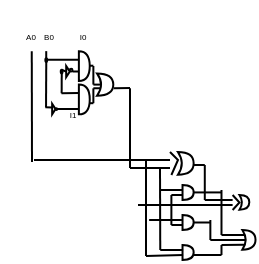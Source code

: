 <mxfile version="24.2.5" type="github">
  <diagram name="Page-1" id="In85jW52RPiKe74jdPwK">
    <mxGraphModel dx="-280" dy="138" grid="1" gridSize="4" guides="1" tooltips="1" connect="1" arrows="1" fold="1" page="0" pageScale="1" pageWidth="850" pageHeight="1100" math="0" shadow="0">
      <root>
        <mxCell id="0" />
        <mxCell id="1" parent="0" />
        <mxCell id="Evjc7r1YxapPS2aua9tE-177" value="" style="endArrow=none;html=1;rounded=0;exitX=1.024;exitY=0.659;exitDx=0;exitDy=0;exitPerimeter=0;" edge="1" parent="1" source="Evjc7r1YxapPS2aua9tE-18">
          <mxGeometry width="50" height="50" relative="1" as="geometry">
            <mxPoint x="751.651" y="50.42" as="sourcePoint" />
            <mxPoint x="760" y="52" as="targetPoint" />
          </mxGeometry>
        </mxCell>
        <mxCell id="Evjc7r1YxapPS2aua9tE-178" value="" style="endArrow=none;html=1;rounded=0;" edge="1" parent="1">
          <mxGeometry width="50" height="50" relative="1" as="geometry">
            <mxPoint x="760" y="52.18" as="sourcePoint" />
            <mxPoint x="760" y="92" as="targetPoint" />
          </mxGeometry>
        </mxCell>
        <mxCell id="Evjc7r1YxapPS2aua9tE-7" value="" style="endArrow=none;html=1;rounded=0;exitX=1;exitY=0.5;exitDx=0;exitDy=0;entryX=-0.036;entryY=0.819;entryDx=0;entryDy=0;entryPerimeter=0;" edge="1" parent="1" source="Evjc7r1YxapPS2aua9tE-30" target="Evjc7r1YxapPS2aua9tE-2">
          <mxGeometry width="50" height="50" relative="1" as="geometry">
            <mxPoint x="721.075" y="61.667" as="sourcePoint" />
            <mxPoint x="734.438" y="61.461" as="targetPoint" />
          </mxGeometry>
        </mxCell>
        <mxCell id="Evjc7r1YxapPS2aua9tE-34" value="" style="endArrow=none;html=1;rounded=0;entryX=0.021;entryY=0.341;entryDx=0;entryDy=0;entryPerimeter=0;" edge="1" parent="1" target="Evjc7r1YxapPS2aua9tE-28">
          <mxGeometry width="50" height="50" relative="1" as="geometry">
            <mxPoint x="717.677" y="61.667" as="sourcePoint" />
            <mxPoint x="721.075" y="54.642" as="targetPoint" />
          </mxGeometry>
        </mxCell>
        <mxCell id="Evjc7r1YxapPS2aua9tE-1" value="" style="shape=or;whiteSpace=wrap;html=1;container=0;" vertex="1" parent="1">
          <mxGeometry x="734.438" y="33.566" width="5.436" height="14.877" as="geometry" />
        </mxCell>
        <mxCell id="Evjc7r1YxapPS2aua9tE-2" value="" style="shape=or;whiteSpace=wrap;html=1;container=0;" vertex="1" parent="1">
          <mxGeometry x="734.438" y="50.303" width="5.436" height="14.877" as="geometry" />
        </mxCell>
        <mxCell id="Evjc7r1YxapPS2aua9tE-5" value="" style="endArrow=none;html=1;rounded=0;entryX=-0.021;entryY=0.293;entryDx=0;entryDy=0;entryPerimeter=0;" edge="1" parent="1" target="Evjc7r1YxapPS2aua9tE-1">
          <mxGeometry width="50" height="50" relative="1" as="geometry">
            <mxPoint x="718.581" y="37.904" as="sourcePoint" />
            <mxPoint x="735.341" y="38.11" as="targetPoint" />
          </mxGeometry>
        </mxCell>
        <mxCell id="Evjc7r1YxapPS2aua9tE-8" value="" style="triangle;whiteSpace=wrap;html=1;container=0;" vertex="1" parent="1">
          <mxGeometry x="728.096" y="41.004" width="1.812" height="5.579" as="geometry" />
        </mxCell>
        <mxCell id="Evjc7r1YxapPS2aua9tE-9" value="" style="ellipse;whiteSpace=wrap;html=1;aspect=fixed;container=0;" vertex="1" parent="1">
          <mxGeometry x="729.908" y="42.399" width="1.34" height="1.34" as="geometry" />
        </mxCell>
        <mxCell id="Evjc7r1YxapPS2aua9tE-12" value="" style="endArrow=none;html=1;rounded=0;entryX=0;entryY=0.5;entryDx=0;entryDy=0;" edge="1" parent="1" source="Evjc7r1YxapPS2aua9tE-15" target="Evjc7r1YxapPS2aua9tE-8">
          <mxGeometry width="50" height="50" relative="1" as="geometry">
            <mxPoint x="724.472" y="43.794" as="sourcePoint" />
            <mxPoint x="728.096" y="42.399" as="targetPoint" />
            <Array as="points">
              <mxPoint x="727.19" y="43.794" />
            </Array>
          </mxGeometry>
        </mxCell>
        <mxCell id="Evjc7r1YxapPS2aua9tE-13" value="" style="endArrow=none;html=1;rounded=0;entryX=0;entryY=0.681;entryDx=0;entryDy=0;entryPerimeter=0;" edge="1" parent="1" target="Evjc7r1YxapPS2aua9tE-1">
          <mxGeometry width="50" height="50" relative="1" as="geometry">
            <mxPoint x="731.267" y="43.701" as="sourcePoint" />
            <mxPoint x="734.438" y="43.794" as="targetPoint" />
          </mxGeometry>
        </mxCell>
        <mxCell id="Evjc7r1YxapPS2aua9tE-14" value="" style="endArrow=none;html=1;rounded=0;" edge="1" parent="1" source="Evjc7r1YxapPS2aua9tE-15">
          <mxGeometry width="50" height="50" relative="1" as="geometry">
            <mxPoint x="726.284" y="54.022" as="sourcePoint" />
            <mxPoint x="726.284" y="42.864" as="targetPoint" />
          </mxGeometry>
        </mxCell>
        <mxCell id="Evjc7r1YxapPS2aua9tE-16" value="" style="endArrow=none;html=1;rounded=0;" edge="1" parent="1">
          <mxGeometry width="50" height="50" relative="1" as="geometry">
            <mxPoint x="725.831" y="54.642" as="sourcePoint" />
            <mxPoint x="725.871" y="44.724" as="targetPoint" />
          </mxGeometry>
        </mxCell>
        <mxCell id="Evjc7r1YxapPS2aua9tE-17" value="" style="endArrow=none;html=1;rounded=0;entryX=0;entryY=0.5;entryDx=0;entryDy=0;" edge="1" parent="1" target="Evjc7r1YxapPS2aua9tE-15">
          <mxGeometry width="50" height="50" relative="1" as="geometry">
            <mxPoint x="724.472" y="43.752" as="sourcePoint" />
            <mxPoint x="728.096" y="43.794" as="targetPoint" />
            <Array as="points" />
          </mxGeometry>
        </mxCell>
        <mxCell id="Evjc7r1YxapPS2aua9tE-15" value="" style="ellipse;whiteSpace=wrap;html=1;gradientColor=#000000;container=0;" vertex="1" parent="1">
          <mxGeometry x="725.378" y="42.864" width="0.906" height="1.86" as="geometry" />
        </mxCell>
        <mxCell id="Evjc7r1YxapPS2aua9tE-18" value="" style="shape=xor;whiteSpace=wrap;html=1;container=0;" vertex="1" parent="1">
          <mxGeometry x="743.497" y="44.724" width="8.154" height="11.158" as="geometry" />
        </mxCell>
        <mxCell id="Evjc7r1YxapPS2aua9tE-20" value="" style="endArrow=none;html=1;rounded=0;" edge="1" parent="1">
          <mxGeometry width="50" height="50" relative="1" as="geometry">
            <mxPoint x="739.873" y="59.601" as="sourcePoint" />
            <mxPoint x="741.685" y="59.601" as="targetPoint" />
          </mxGeometry>
        </mxCell>
        <mxCell id="Evjc7r1YxapPS2aua9tE-21" value="" style="endArrow=none;html=1;rounded=0;" edge="1" parent="1">
          <mxGeometry width="50" height="50" relative="1" as="geometry">
            <mxPoint x="739.873" y="40.855" as="sourcePoint" />
            <mxPoint x="741.685" y="40.855" as="targetPoint" />
          </mxGeometry>
        </mxCell>
        <mxCell id="Evjc7r1YxapPS2aua9tE-22" value="" style="endArrow=none;html=1;rounded=0;" edge="1" parent="1">
          <mxGeometry width="50" height="50" relative="1" as="geometry">
            <mxPoint x="741.685" y="50.303" as="sourcePoint" />
            <mxPoint x="741.685" y="41.004" as="targetPoint" />
          </mxGeometry>
        </mxCell>
        <mxCell id="Evjc7r1YxapPS2aua9tE-23" value="" style="endArrow=none;html=1;rounded=0;" edge="1" parent="1">
          <mxGeometry width="50" height="50" relative="1" as="geometry">
            <mxPoint x="741.685" y="59.601" as="sourcePoint" />
            <mxPoint x="741.685" y="52.162" as="targetPoint" />
          </mxGeometry>
        </mxCell>
        <mxCell id="Evjc7r1YxapPS2aua9tE-24" value="" style="endArrow=none;html=1;rounded=0;entryX=0.25;entryY=0.5;entryDx=0;entryDy=0;entryPerimeter=0;" edge="1" parent="1" target="Evjc7r1YxapPS2aua9tE-18">
          <mxGeometry width="50" height="50" relative="1" as="geometry">
            <mxPoint x="741.685" y="50.303" as="sourcePoint" />
            <mxPoint x="745.544" y="48.443" as="targetPoint" />
          </mxGeometry>
        </mxCell>
        <mxCell id="Evjc7r1YxapPS2aua9tE-25" value="" style="endArrow=none;html=1;rounded=0;entryX=0.226;entryY=0.665;entryDx=0;entryDy=0;entryPerimeter=0;" edge="1" parent="1" target="Evjc7r1YxapPS2aua9tE-18">
          <mxGeometry width="50" height="50" relative="1" as="geometry">
            <mxPoint x="741.685" y="52.162" as="sourcePoint" />
            <mxPoint x="745.581" y="52.162" as="targetPoint" />
          </mxGeometry>
        </mxCell>
        <mxCell id="Evjc7r1YxapPS2aua9tE-39" value="" style="endArrow=none;html=1;rounded=0;" edge="1" parent="1" target="Evjc7r1YxapPS2aua9tE-38">
          <mxGeometry width="50" height="50" relative="1" as="geometry">
            <mxPoint x="718.017" y="61.667" as="sourcePoint" />
            <mxPoint x="717.677" y="33.566" as="targetPoint" />
          </mxGeometry>
        </mxCell>
        <mxCell id="Evjc7r1YxapPS2aua9tE-38" value="" style="ellipse;whiteSpace=wrap;html=1;gradientColor=#000000;container=0;" vertex="1" parent="1">
          <mxGeometry x="717.676" y="37.078" width="0.906" height="1.86" as="geometry" />
        </mxCell>
        <mxCell id="Evjc7r1YxapPS2aua9tE-40" value="" style="endArrow=none;html=1;rounded=0;entryX=-0.028;entryY=0.285;entryDx=0;entryDy=0;entryPerimeter=0;" edge="1" parent="1" target="Evjc7r1YxapPS2aua9tE-2">
          <mxGeometry width="50" height="50" relative="1" as="geometry">
            <mxPoint x="725.726" y="54.642" as="sourcePoint" />
            <mxPoint x="735.447" y="54.483" as="targetPoint" />
          </mxGeometry>
        </mxCell>
        <mxCell id="Evjc7r1YxapPS2aua9tE-41" value="&lt;font style=&quot;font-size: 4px;&quot;&gt;I1&lt;/font&gt;" style="text;html=1;align=center;verticalAlign=middle;resizable=0;points=[];autosize=1;strokeColor=none;fillColor=none;container=0;" vertex="1" parent="1">
          <mxGeometry x="715.575" y="47.524" width="30" height="30" as="geometry" />
        </mxCell>
        <mxCell id="Evjc7r1YxapPS2aua9tE-43" value="" style="endArrow=none;html=1;rounded=0;" edge="1" parent="1">
          <mxGeometry width="50" height="50" relative="1" as="geometry">
            <mxPoint x="718.112" y="37.078" as="sourcePoint" />
            <mxPoint x="718.112" y="33.566" as="targetPoint" />
            <Array as="points">
              <mxPoint x="718.112" y="37.078" />
            </Array>
          </mxGeometry>
        </mxCell>
        <mxCell id="Evjc7r1YxapPS2aua9tE-28" value="" style="triangle;whiteSpace=wrap;html=1;container=0;" vertex="1" parent="1">
          <mxGeometry x="721.075" y="59.911" width="1.699" height="5.269" as="geometry" />
        </mxCell>
        <mxCell id="Evjc7r1YxapPS2aua9tE-30" value="" style="ellipse;whiteSpace=wrap;html=1;aspect=fixed;container=0;" vertex="1" parent="1">
          <mxGeometry x="722.773" y="62.106" width="0.837" height="0.837" as="geometry" />
        </mxCell>
        <mxCell id="Evjc7r1YxapPS2aua9tE-179" value="&lt;font style=&quot;font-size: 4px;&quot;&gt;I0&lt;/font&gt;" style="text;html=1;align=center;verticalAlign=middle;resizable=0;points=[];autosize=1;strokeColor=none;fillColor=none;container=0;" vertex="1" parent="1">
          <mxGeometry x="721.074" y="8.943" width="30" height="30" as="geometry" />
        </mxCell>
        <mxCell id="Evjc7r1YxapPS2aua9tE-182" value="" style="endArrow=none;html=1;rounded=0;" edge="1" parent="1">
          <mxGeometry width="50" height="50" relative="1" as="geometry">
            <mxPoint x="711" y="89" as="sourcePoint" />
            <mxPoint x="710.881" y="33.564" as="targetPoint" />
          </mxGeometry>
        </mxCell>
        <mxCell id="Evjc7r1YxapPS2aua9tE-185" value="&lt;span style=&quot;font-size: 4px;&quot;&gt;A0&lt;/span&gt;" style="text;html=1;align=center;verticalAlign=middle;resizable=0;points=[];autosize=1;strokeColor=none;fillColor=none;container=0;" vertex="1" parent="1">
          <mxGeometry x="695.38" y="8.94" width="30" height="30" as="geometry" />
        </mxCell>
        <mxCell id="Evjc7r1YxapPS2aua9tE-186" value="&lt;span style=&quot;font-size: 4px;&quot;&gt;B0&lt;/span&gt;" style="text;html=1;align=center;verticalAlign=middle;resizable=0;points=[];autosize=1;strokeColor=none;fillColor=none;container=0;" vertex="1" parent="1">
          <mxGeometry x="704.442" y="8.94" width="30" height="30" as="geometry" />
        </mxCell>
        <mxCell id="Evjc7r1YxapPS2aua9tE-195" value="" style="group" vertex="1" connectable="0" parent="1">
          <mxGeometry x="764" y="88" width="58.76" height="50" as="geometry" />
        </mxCell>
        <mxCell id="Evjc7r1YxapPS2aua9tE-140" value="" style="shape=or;whiteSpace=wrap;html=1;container=0;" vertex="1" parent="Evjc7r1YxapPS2aua9tE-195">
          <mxGeometry x="22.263" y="12.5" width="5.566" height="7.5" as="geometry" />
        </mxCell>
        <mxCell id="Evjc7r1YxapPS2aua9tE-141" value="" style="shape=or;whiteSpace=wrap;html=1;container=0;" vertex="1" parent="Evjc7r1YxapPS2aua9tE-195">
          <mxGeometry x="22.263" y="27.5" width="5.566" height="7.5" as="geometry" />
        </mxCell>
        <mxCell id="Evjc7r1YxapPS2aua9tE-142" value="" style="shape=or;whiteSpace=wrap;html=1;container=0;" vertex="1" parent="Evjc7r1YxapPS2aua9tE-195">
          <mxGeometry x="22.263" y="42.5" width="5.566" height="7.5" as="geometry" />
        </mxCell>
        <mxCell id="Evjc7r1YxapPS2aua9tE-144" value="" style="endArrow=none;html=1;rounded=0;" edge="1" parent="Evjc7r1YxapPS2aua9tE-195">
          <mxGeometry width="50" height="50" relative="1" as="geometry">
            <mxPoint x="4" y="48" as="sourcePoint" />
            <mxPoint x="4" as="targetPoint" />
          </mxGeometry>
        </mxCell>
        <mxCell id="Evjc7r1YxapPS2aua9tE-145" value="" style="endArrow=none;html=1;rounded=0;entryX=0.047;entryY=0.666;entryDx=0;entryDy=0;entryPerimeter=0;" edge="1" parent="Evjc7r1YxapPS2aua9tE-195" target="Evjc7r1YxapPS2aua9tE-142">
          <mxGeometry width="50" height="50" relative="1" as="geometry">
            <mxPoint x="4" y="48" as="sourcePoint" />
            <mxPoint x="19.48" y="35.0" as="targetPoint" />
          </mxGeometry>
        </mxCell>
        <mxCell id="Evjc7r1YxapPS2aua9tE-146" value="" style="endArrow=none;html=1;rounded=0;" edge="1" parent="Evjc7r1YxapPS2aua9tE-195">
          <mxGeometry width="50" height="50" relative="1" as="geometry">
            <mxPoint x="11.131" y="45.0" as="sourcePoint" />
            <mxPoint x="11" y="4" as="targetPoint" />
          </mxGeometry>
        </mxCell>
        <mxCell id="Evjc7r1YxapPS2aua9tE-150" value="" style="endArrow=none;html=1;rounded=0;entryX=-0.051;entryY=0.328;entryDx=0;entryDy=0;entryPerimeter=0;" edge="1" parent="Evjc7r1YxapPS2aua9tE-195" target="Evjc7r1YxapPS2aua9tE-141">
          <mxGeometry width="50" height="50" relative="1" as="geometry">
            <mxPoint x="5.566" y="30.0" as="sourcePoint" />
            <mxPoint x="27.829" y="17.5" as="targetPoint" />
          </mxGeometry>
        </mxCell>
        <mxCell id="Evjc7r1YxapPS2aua9tE-154" value="" style="endArrow=none;html=1;rounded=0;entryX=0.05;entryY=0.329;entryDx=0;entryDy=0;entryPerimeter=0;" edge="1" parent="Evjc7r1YxapPS2aua9tE-195" target="Evjc7r1YxapPS2aua9tE-142">
          <mxGeometry width="50" height="50" relative="1" as="geometry">
            <mxPoint x="11.131" y="45.0" as="sourcePoint" />
            <mxPoint x="25.046" y="32.5" as="targetPoint" />
          </mxGeometry>
        </mxCell>
        <mxCell id="Evjc7r1YxapPS2aua9tE-155" value="" style="endArrow=none;html=1;rounded=0;" edge="1" parent="Evjc7r1YxapPS2aua9tE-195">
          <mxGeometry width="50" height="50" relative="1" as="geometry">
            <mxPoint x="11.131" y="15.0" as="sourcePoint" />
            <mxPoint x="22.263" y="15.0" as="targetPoint" />
          </mxGeometry>
        </mxCell>
        <mxCell id="Evjc7r1YxapPS2aua9tE-156" value="" style="endArrow=none;html=1;rounded=0;" edge="1" parent="Evjc7r1YxapPS2aua9tE-195">
          <mxGeometry width="50" height="50" relative="1" as="geometry">
            <mxPoint x="25.046" y="2.5" as="sourcePoint" />
            <mxPoint x="33.394" y="2.5" as="targetPoint" />
          </mxGeometry>
        </mxCell>
        <mxCell id="Evjc7r1YxapPS2aua9tE-157" value="" style="endArrow=none;html=1;rounded=0;" edge="1" parent="Evjc7r1YxapPS2aua9tE-195">
          <mxGeometry width="50" height="50" relative="1" as="geometry">
            <mxPoint y="22.5" as="sourcePoint" />
            <mxPoint x="47.309" y="22.5" as="targetPoint" />
          </mxGeometry>
        </mxCell>
        <mxCell id="Evjc7r1YxapPS2aua9tE-158" value="" style="endArrow=none;html=1;rounded=0;" edge="1" parent="Evjc7r1YxapPS2aua9tE-195">
          <mxGeometry width="50" height="50" relative="1" as="geometry">
            <mxPoint x="16.697" y="32.5" as="sourcePoint" />
            <mxPoint x="16.697" y="17.5" as="targetPoint" />
            <Array as="points">
              <mxPoint x="16.697" y="20.0" />
            </Array>
          </mxGeometry>
        </mxCell>
        <mxCell id="Evjc7r1YxapPS2aua9tE-159" value="" style="endArrow=none;html=1;rounded=0;" edge="1" parent="Evjc7r1YxapPS2aua9tE-195">
          <mxGeometry width="50" height="50" relative="1" as="geometry">
            <mxPoint x="16.697" y="17.5" as="sourcePoint" />
            <mxPoint x="22.263" y="17.5" as="targetPoint" />
          </mxGeometry>
        </mxCell>
        <mxCell id="Evjc7r1YxapPS2aua9tE-160" value="" style="endArrow=none;html=1;rounded=0;" edge="1" parent="Evjc7r1YxapPS2aua9tE-195">
          <mxGeometry width="50" height="50" relative="1" as="geometry">
            <mxPoint x="16.697" y="32.5" as="sourcePoint" />
            <mxPoint x="22.263" y="32.5" as="targetPoint" />
          </mxGeometry>
        </mxCell>
        <mxCell id="Evjc7r1YxapPS2aua9tE-161" value="" style="endArrow=none;html=1;rounded=0;" edge="1" parent="Evjc7r1YxapPS2aua9tE-195">
          <mxGeometry width="50" height="50" relative="1" as="geometry">
            <mxPoint x="33.394" y="2.5" as="sourcePoint" />
            <mxPoint x="33.394" y="20.0" as="targetPoint" />
          </mxGeometry>
        </mxCell>
        <mxCell id="Evjc7r1YxapPS2aua9tE-162" value="" style="endArrow=none;html=1;rounded=0;" edge="1" parent="Evjc7r1YxapPS2aua9tE-195">
          <mxGeometry width="50" height="50" relative="1" as="geometry">
            <mxPoint x="33.394" y="20.0" as="sourcePoint" />
            <mxPoint x="47.309" y="20.0" as="targetPoint" />
          </mxGeometry>
        </mxCell>
        <mxCell id="Evjc7r1YxapPS2aua9tE-166" value="" style="endArrow=none;html=1;rounded=0;" edge="1" parent="Evjc7r1YxapPS2aua9tE-195">
          <mxGeometry width="50" height="50" relative="1" as="geometry">
            <mxPoint x="27.829" y="16.212" as="sourcePoint" />
            <mxPoint x="41.743" y="16.212" as="targetPoint" />
          </mxGeometry>
        </mxCell>
        <mxCell id="Evjc7r1YxapPS2aua9tE-167" value="" style="endArrow=none;html=1;rounded=0;" edge="1" parent="Evjc7r1YxapPS2aua9tE-195">
          <mxGeometry width="50" height="50" relative="1" as="geometry">
            <mxPoint x="27.829" y="47.5" as="sourcePoint" />
            <mxPoint x="41.743" y="47.5" as="targetPoint" />
          </mxGeometry>
        </mxCell>
        <mxCell id="Evjc7r1YxapPS2aua9tE-168" value="" style="endArrow=none;html=1;rounded=0;" edge="1" parent="Evjc7r1YxapPS2aua9tE-195">
          <mxGeometry width="50" height="50" relative="1" as="geometry">
            <mxPoint x="27.829" y="31.213" as="sourcePoint" />
            <mxPoint x="36.177" y="31.25" as="targetPoint" />
          </mxGeometry>
        </mxCell>
        <mxCell id="Evjc7r1YxapPS2aua9tE-169" value="" style="endArrow=none;html=1;rounded=0;" edge="1" parent="Evjc7r1YxapPS2aua9tE-195">
          <mxGeometry width="50" height="50" relative="1" as="geometry">
            <mxPoint x="41.743" y="15.0" as="sourcePoint" />
            <mxPoint x="41.743" y="37.5" as="targetPoint" />
          </mxGeometry>
        </mxCell>
        <mxCell id="Evjc7r1YxapPS2aua9tE-170" value="" style="endArrow=none;html=1;rounded=0;" edge="1" parent="Evjc7r1YxapPS2aua9tE-195">
          <mxGeometry width="50" height="50" relative="1" as="geometry">
            <mxPoint x="36.177" y="30.0" as="sourcePoint" />
            <mxPoint x="36.177" y="40.0" as="targetPoint" />
          </mxGeometry>
        </mxCell>
        <mxCell id="Evjc7r1YxapPS2aua9tE-171" value="" style="endArrow=none;html=1;rounded=0;entryX=0.175;entryY=0.25;entryDx=0;entryDy=0;entryPerimeter=0;" edge="1" parent="Evjc7r1YxapPS2aua9tE-195" target="Evjc7r1YxapPS2aua9tE-164">
          <mxGeometry width="50" height="50" relative="1" as="geometry">
            <mxPoint x="41.743" y="37.5" as="sourcePoint" />
            <mxPoint x="55.657" y="25" as="targetPoint" />
          </mxGeometry>
        </mxCell>
        <mxCell id="Evjc7r1YxapPS2aua9tE-172" value="" style="endArrow=none;html=1;rounded=0;entryX=0.335;entryY=0.503;entryDx=0;entryDy=0;entryPerimeter=0;" edge="1" parent="Evjc7r1YxapPS2aua9tE-195" target="Evjc7r1YxapPS2aua9tE-164">
          <mxGeometry width="50" height="50" relative="1" as="geometry">
            <mxPoint x="36.177" y="40.0" as="sourcePoint" />
            <mxPoint x="52.874" y="40.0" as="targetPoint" />
          </mxGeometry>
        </mxCell>
        <mxCell id="Evjc7r1YxapPS2aua9tE-173" value="" style="endArrow=none;html=1;rounded=0;" edge="1" parent="Evjc7r1YxapPS2aua9tE-195">
          <mxGeometry width="50" height="50" relative="1" as="geometry">
            <mxPoint x="41.743" y="47.5" as="sourcePoint" />
            <mxPoint x="41.743" y="42.5" as="targetPoint" />
          </mxGeometry>
        </mxCell>
        <mxCell id="Evjc7r1YxapPS2aua9tE-174" value="" style="endArrow=none;html=1;rounded=0;entryX=0.175;entryY=0.75;entryDx=0;entryDy=0;entryPerimeter=0;" edge="1" parent="Evjc7r1YxapPS2aua9tE-195" target="Evjc7r1YxapPS2aua9tE-164">
          <mxGeometry width="50" height="50" relative="1" as="geometry">
            <mxPoint x="41.743" y="42.5" as="sourcePoint" />
            <mxPoint x="50.091" y="27.5" as="targetPoint" />
          </mxGeometry>
        </mxCell>
        <mxCell id="Evjc7r1YxapPS2aua9tE-136" value="" style="endArrow=none;html=1;rounded=0;" edge="1" parent="Evjc7r1YxapPS2aua9tE-195">
          <mxGeometry width="50" height="50" relative="1" as="geometry">
            <mxPoint x="16.697" y="7.5" as="sourcePoint" />
            <mxPoint x="16" y="-4" as="targetPoint" />
            <Array as="points">
              <mxPoint x="20" />
            </Array>
          </mxGeometry>
        </mxCell>
        <mxCell id="Evjc7r1YxapPS2aua9tE-148" value="" style="shape=xor;whiteSpace=wrap;html=1;container=0;" vertex="1" parent="Evjc7r1YxapPS2aua9tE-195">
          <mxGeometry x="50.73" y="17.5" width="4.927" height="7.37" as="geometry" />
        </mxCell>
        <mxCell id="Evjc7r1YxapPS2aua9tE-149" value="" style="endArrow=none;html=1;rounded=0;" edge="1" parent="Evjc7r1YxapPS2aua9tE-195">
          <mxGeometry width="50" height="50" relative="1" as="geometry">
            <mxPoint x="47.309" y="25" as="sourcePoint" />
            <mxPoint x="47.309" y="17.5" as="targetPoint" />
            <Array as="points">
              <mxPoint x="50.73" y="21.25" />
            </Array>
          </mxGeometry>
        </mxCell>
        <mxCell id="Evjc7r1YxapPS2aua9tE-164" value="" style="shape=xor;whiteSpace=wrap;html=1;container=0;" vertex="1" parent="Evjc7r1YxapPS2aua9tE-195">
          <mxGeometry x="52.191" y="35.0" width="6.569" height="9.826" as="geometry" />
        </mxCell>
        <mxCell id="Evjc7r1YxapPS2aua9tE-134" value="" style="shape=xor;whiteSpace=wrap;html=1;container=0;" vertex="1" parent="Evjc7r1YxapPS2aua9tE-195">
          <mxGeometry x="19.95" y="-4" width="7.88" height="11.37" as="geometry" />
        </mxCell>
        <mxCell id="Evjc7r1YxapPS2aua9tE-197" value="" style="endArrow=none;html=1;rounded=0;" edge="1" parent="1">
          <mxGeometry width="50" height="50" relative="1" as="geometry">
            <mxPoint x="712" y="88" as="sourcePoint" />
            <mxPoint x="780" y="88" as="targetPoint" />
          </mxGeometry>
        </mxCell>
        <mxCell id="Evjc7r1YxapPS2aua9tE-198" value="" style="endArrow=none;html=1;rounded=0;" edge="1" parent="1">
          <mxGeometry width="50" height="50" relative="1" as="geometry">
            <mxPoint x="760" y="92" as="sourcePoint" />
            <mxPoint x="780" y="92" as="targetPoint" />
          </mxGeometry>
        </mxCell>
        <mxCell id="Evjc7r1YxapPS2aua9tE-200" style="edgeStyle=orthogonalEdgeStyle;rounded=0;orthogonalLoop=1;jettySize=auto;html=1;exitX=0;exitY=0.75;exitDx=0;exitDy=0;entryX=-0.17;entryY=0.643;entryDx=0;entryDy=0;entryPerimeter=0;" edge="1" parent="1" source="Evjc7r1YxapPS2aua9tE-8" target="Evjc7r1YxapPS2aua9tE-8">
          <mxGeometry relative="1" as="geometry" />
        </mxCell>
        <mxCell id="Evjc7r1YxapPS2aua9tE-201" value="" style="endArrow=none;html=1;rounded=0;exitX=0;exitY=0;exitDx=0;exitDy=0;entryX=0;entryY=0.5;entryDx=0;entryDy=0;" edge="1" parent="1" source="Evjc7r1YxapPS2aua9tE-15" target="Evjc7r1YxapPS2aua9tE-8">
          <mxGeometry width="50" height="50" relative="1" as="geometry">
            <mxPoint x="700" y="82" as="sourcePoint" />
            <mxPoint x="750" y="32" as="targetPoint" />
          </mxGeometry>
        </mxCell>
      </root>
    </mxGraphModel>
  </diagram>
</mxfile>
